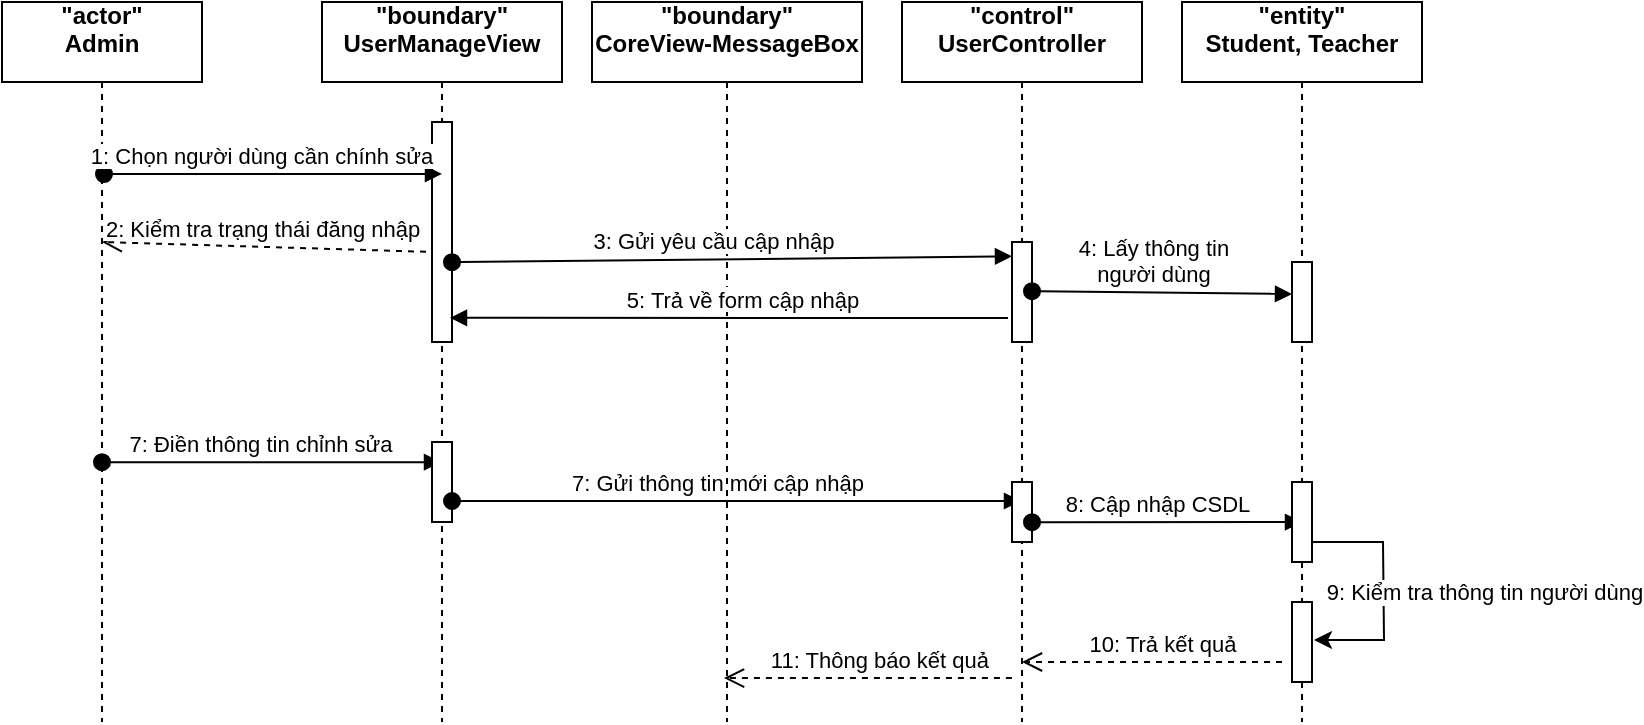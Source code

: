 <mxfile version="15.5.8" type="github">
  <diagram id="kgpKYQtTHZ0yAKxKKP6v" name="Page-1">
    <mxGraphModel dx="812" dy="481" grid="1" gridSize="10" guides="1" tooltips="1" connect="1" arrows="1" fold="1" page="1" pageScale="1" pageWidth="850" pageHeight="1100" math="0" shadow="0">
      <root>
        <mxCell id="0" />
        <mxCell id="1" parent="0" />
        <mxCell id="3nuBFxr9cyL0pnOWT2aG-1" value="&quot;actor&quot;&#xa;Admin&#xa;" style="shape=umlLifeline;perimeter=lifelinePerimeter;container=1;collapsible=0;recursiveResize=0;rounded=0;shadow=0;strokeWidth=1;fontStyle=1" parent="1" vertex="1">
          <mxGeometry x="70" y="80" width="100" height="360" as="geometry" />
        </mxCell>
        <mxCell id="KFKGkG7VKPks62WZXjRc-30" value="2: Kiểm tra trạng thái đăng nhập" style="verticalAlign=bottom;endArrow=open;dashed=1;endSize=8;shadow=0;strokeWidth=1;exitX=-0.3;exitY=0.59;exitDx=0;exitDy=0;exitPerimeter=0;" parent="3nuBFxr9cyL0pnOWT2aG-1" edge="1" source="3nuBFxr9cyL0pnOWT2aG-6">
          <mxGeometry x="0.007" relative="1" as="geometry">
            <mxPoint x="50" y="120" as="targetPoint" />
            <mxPoint x="180" y="120" as="sourcePoint" />
            <mxPoint as="offset" />
            <Array as="points" />
          </mxGeometry>
        </mxCell>
        <mxCell id="cvH03DsBMHZBTObERGHX-27" value="7: Điền thông tin chỉnh sửa" style="verticalAlign=bottom;startArrow=oval;endArrow=block;startSize=8;shadow=0;strokeWidth=1;exitX=0.49;exitY=0.269;exitDx=0;exitDy=0;exitPerimeter=0;" edge="1" parent="3nuBFxr9cyL0pnOWT2aG-1" target="3nuBFxr9cyL0pnOWT2aG-5">
          <mxGeometry x="-0.064" relative="1" as="geometry">
            <mxPoint x="50" y="230.08" as="sourcePoint" />
            <mxPoint x="191" y="230" as="targetPoint" />
            <Array as="points" />
            <mxPoint as="offset" />
          </mxGeometry>
        </mxCell>
        <mxCell id="3nuBFxr9cyL0pnOWT2aG-5" value="&quot;boundary&quot;&#xa;UserManageView&#xa;" style="shape=umlLifeline;perimeter=lifelinePerimeter;container=1;collapsible=0;recursiveResize=0;rounded=0;shadow=0;strokeWidth=1;fontStyle=1" parent="1" vertex="1">
          <mxGeometry x="230" y="80" width="120" height="360" as="geometry" />
        </mxCell>
        <mxCell id="3nuBFxr9cyL0pnOWT2aG-6" value="" style="points=[];perimeter=orthogonalPerimeter;rounded=0;shadow=0;strokeWidth=1;" parent="3nuBFxr9cyL0pnOWT2aG-5" vertex="1">
          <mxGeometry x="55" y="60" width="10" height="110" as="geometry" />
        </mxCell>
        <mxCell id="cvH03DsBMHZBTObERGHX-18" value="" style="points=[];perimeter=orthogonalPerimeter;rounded=0;shadow=0;strokeWidth=1;" vertex="1" parent="3nuBFxr9cyL0pnOWT2aG-5">
          <mxGeometry x="55" y="220" width="10" height="40" as="geometry" />
        </mxCell>
        <mxCell id="cvH03DsBMHZBTObERGHX-43" value="7: Gửi thông tin mới cập nhập" style="verticalAlign=bottom;startArrow=oval;endArrow=block;startSize=8;shadow=0;strokeWidth=1;exitX=0.49;exitY=0.269;exitDx=0;exitDy=0;exitPerimeter=0;" edge="1" parent="3nuBFxr9cyL0pnOWT2aG-5" target="KFKGkG7VKPks62WZXjRc-3">
          <mxGeometry x="-0.064" relative="1" as="geometry">
            <mxPoint x="65" y="249.5" as="sourcePoint" />
            <mxPoint x="234.5" y="249.5" as="targetPoint" />
            <Array as="points" />
            <mxPoint as="offset" />
          </mxGeometry>
        </mxCell>
        <mxCell id="KFKGkG7VKPks62WZXjRc-1" value="&quot;boundary&quot;&#xa;CoreView-MessageBox&#xa;" style="shape=umlLifeline;perimeter=lifelinePerimeter;container=1;collapsible=0;recursiveResize=0;rounded=0;shadow=0;strokeWidth=1;fontStyle=1" parent="1" vertex="1">
          <mxGeometry x="365" y="80" width="135" height="360" as="geometry" />
        </mxCell>
        <mxCell id="cvH03DsBMHZBTObERGHX-26" value="3: Gửi yêu cầu cập nhập" style="verticalAlign=bottom;startArrow=oval;endArrow=block;startSize=8;shadow=0;strokeWidth=1;exitX=0.49;exitY=0.269;exitDx=0;exitDy=0;exitPerimeter=0;entryX=0;entryY=0.143;entryDx=0;entryDy=0;entryPerimeter=0;" edge="1" parent="KFKGkG7VKPks62WZXjRc-1" target="cvH03DsBMHZBTObERGHX-37">
          <mxGeometry x="-0.064" relative="1" as="geometry">
            <mxPoint x="-70" y="130.08" as="sourcePoint" />
            <mxPoint x="71" y="130" as="targetPoint" />
            <Array as="points" />
            <mxPoint as="offset" />
          </mxGeometry>
        </mxCell>
        <mxCell id="KFKGkG7VKPks62WZXjRc-3" value="&quot;control&quot;&#xa;UserController&#xa;" style="shape=umlLifeline;perimeter=lifelinePerimeter;container=1;collapsible=0;recursiveResize=0;rounded=0;shadow=0;strokeWidth=1;fontStyle=1" parent="1" vertex="1">
          <mxGeometry x="520" y="80" width="120" height="360" as="geometry" />
        </mxCell>
        <mxCell id="cvH03DsBMHZBTObERGHX-12" value="" style="points=[];perimeter=orthogonalPerimeter;rounded=0;shadow=0;strokeWidth=1;" vertex="1" parent="KFKGkG7VKPks62WZXjRc-3">
          <mxGeometry x="55" y="240" width="10" height="30" as="geometry" />
        </mxCell>
        <mxCell id="cvH03DsBMHZBTObERGHX-37" value="" style="points=[];perimeter=orthogonalPerimeter;rounded=0;shadow=0;strokeWidth=1;" vertex="1" parent="KFKGkG7VKPks62WZXjRc-3">
          <mxGeometry x="55" y="120" width="10" height="50" as="geometry" />
        </mxCell>
        <mxCell id="cvH03DsBMHZBTObERGHX-40" value="4: Lấy thông tin &#xa;người dùng" style="verticalAlign=bottom;startArrow=oval;endArrow=block;startSize=8;shadow=0;strokeWidth=1;exitX=0.51;exitY=0.239;exitDx=0;exitDy=0;exitPerimeter=0;entryX=0;entryY=0.4;entryDx=0;entryDy=0;entryPerimeter=0;" edge="1" parent="KFKGkG7VKPks62WZXjRc-3" target="cvH03DsBMHZBTObERGHX-41">
          <mxGeometry x="-0.064" relative="1" as="geometry">
            <mxPoint x="65" y="144.58" as="sourcePoint" />
            <mxPoint x="234" y="144.5" as="targetPoint" />
            <Array as="points" />
            <mxPoint as="offset" />
          </mxGeometry>
        </mxCell>
        <mxCell id="cvH03DsBMHZBTObERGHX-28" value="8: Cập nhập CSDL" style="verticalAlign=bottom;startArrow=oval;endArrow=block;startSize=8;shadow=0;strokeWidth=1;exitX=0.49;exitY=0.269;exitDx=0;exitDy=0;exitPerimeter=0;" edge="1" parent="KFKGkG7VKPks62WZXjRc-3">
          <mxGeometry x="-0.064" relative="1" as="geometry">
            <mxPoint x="65" y="260.08" as="sourcePoint" />
            <mxPoint x="200" y="260" as="targetPoint" />
            <Array as="points" />
            <mxPoint as="offset" />
          </mxGeometry>
        </mxCell>
        <mxCell id="KFKGkG7VKPks62WZXjRc-7" value="1: Chọn người dùng cần chính sửa" style="verticalAlign=bottom;startArrow=oval;endArrow=block;startSize=8;shadow=0;strokeWidth=1;exitX=0.51;exitY=0.239;exitDx=0;exitDy=0;exitPerimeter=0;entryX=0.5;entryY=0.236;entryDx=0;entryDy=0;entryPerimeter=0;" parent="1" source="3nuBFxr9cyL0pnOWT2aG-1" target="3nuBFxr9cyL0pnOWT2aG-6" edge="1">
          <mxGeometry x="-0.064" relative="1" as="geometry">
            <mxPoint x="150" y="208" as="sourcePoint" />
            <mxPoint x="280" y="166" as="targetPoint" />
            <Array as="points" />
            <mxPoint as="offset" />
          </mxGeometry>
        </mxCell>
        <mxCell id="cvH03DsBMHZBTObERGHX-15" value="&quot;entity&quot;&#xa;Student, Teacher&#xa;" style="shape=umlLifeline;perimeter=lifelinePerimeter;container=1;collapsible=0;recursiveResize=0;rounded=0;shadow=0;strokeWidth=1;fontStyle=1" vertex="1" parent="1">
          <mxGeometry x="660" y="80" width="120" height="360" as="geometry" />
        </mxCell>
        <mxCell id="cvH03DsBMHZBTObERGHX-16" value="" style="points=[];perimeter=orthogonalPerimeter;rounded=0;shadow=0;strokeWidth=1;" vertex="1" parent="cvH03DsBMHZBTObERGHX-15">
          <mxGeometry x="55" y="240" width="10" height="40" as="geometry" />
        </mxCell>
        <mxCell id="cvH03DsBMHZBTObERGHX-30" value="" style="points=[];perimeter=orthogonalPerimeter;rounded=0;shadow=0;strokeWidth=1;" vertex="1" parent="cvH03DsBMHZBTObERGHX-15">
          <mxGeometry x="55" y="300" width="10" height="40" as="geometry" />
        </mxCell>
        <mxCell id="cvH03DsBMHZBTObERGHX-31" value="" style="endArrow=classic;html=1;rounded=0;entryX=1.1;entryY=0.475;entryDx=0;entryDy=0;entryPerimeter=0;" edge="1" parent="cvH03DsBMHZBTObERGHX-15" target="cvH03DsBMHZBTObERGHX-30">
          <mxGeometry relative="1" as="geometry">
            <mxPoint x="65" y="270" as="sourcePoint" />
            <mxPoint x="65" y="326" as="targetPoint" />
            <Array as="points">
              <mxPoint x="100.5" y="270" />
              <mxPoint x="101" y="319" />
            </Array>
          </mxGeometry>
        </mxCell>
        <mxCell id="cvH03DsBMHZBTObERGHX-32" value="9: Kiểm tra thông tin người dùng" style="edgeLabel;resizable=0;html=1;align=center;verticalAlign=middle;" connectable="0" vertex="1" parent="cvH03DsBMHZBTObERGHX-31">
          <mxGeometry relative="1" as="geometry">
            <mxPoint x="50" as="offset" />
          </mxGeometry>
        </mxCell>
        <mxCell id="cvH03DsBMHZBTObERGHX-35" value="10: Trả kết quả" style="verticalAlign=bottom;endArrow=open;dashed=1;endSize=8;shadow=0;strokeWidth=1;" edge="1" parent="cvH03DsBMHZBTObERGHX-15">
          <mxGeometry x="-0.07" relative="1" as="geometry">
            <mxPoint x="-80" y="330" as="targetPoint" />
            <mxPoint x="50" y="330" as="sourcePoint" />
            <mxPoint x="1" as="offset" />
            <Array as="points" />
          </mxGeometry>
        </mxCell>
        <mxCell id="cvH03DsBMHZBTObERGHX-41" value="" style="points=[];perimeter=orthogonalPerimeter;rounded=0;shadow=0;strokeWidth=1;" vertex="1" parent="cvH03DsBMHZBTObERGHX-15">
          <mxGeometry x="55" y="130" width="10" height="40" as="geometry" />
        </mxCell>
        <mxCell id="cvH03DsBMHZBTObERGHX-11" value="5: Trả về form cập nhập" style="verticalAlign=bottom;startArrow=none;endArrow=block;startSize=8;shadow=0;strokeWidth=1;entryX=0.9;entryY=0.89;entryDx=0;entryDy=0;entryPerimeter=0;exitX=-0.2;exitY=0.76;exitDx=0;exitDy=0;exitPerimeter=0;" edge="1" parent="1" source="cvH03DsBMHZBTObERGHX-37" target="3nuBFxr9cyL0pnOWT2aG-6">
          <mxGeometry x="-0.051" relative="1" as="geometry">
            <mxPoint x="570" y="238" as="sourcePoint" />
            <mxPoint x="434.5" y="290" as="targetPoint" />
            <Array as="points" />
            <mxPoint as="offset" />
          </mxGeometry>
        </mxCell>
        <mxCell id="cvH03DsBMHZBTObERGHX-36" value="11: Thông báo kết quả" style="verticalAlign=bottom;endArrow=open;dashed=1;endSize=8;shadow=0;strokeWidth=1;entryX=0.489;entryY=0.939;entryDx=0;entryDy=0;entryPerimeter=0;exitX=0.458;exitY=0.939;exitDx=0;exitDy=0;exitPerimeter=0;" edge="1" parent="1" source="KFKGkG7VKPks62WZXjRc-3" target="KFKGkG7VKPks62WZXjRc-1">
          <mxGeometry x="-0.07" relative="1" as="geometry">
            <mxPoint x="445" y="410" as="targetPoint" />
            <mxPoint x="575" y="410" as="sourcePoint" />
            <mxPoint x="1" as="offset" />
            <Array as="points" />
          </mxGeometry>
        </mxCell>
      </root>
    </mxGraphModel>
  </diagram>
</mxfile>
